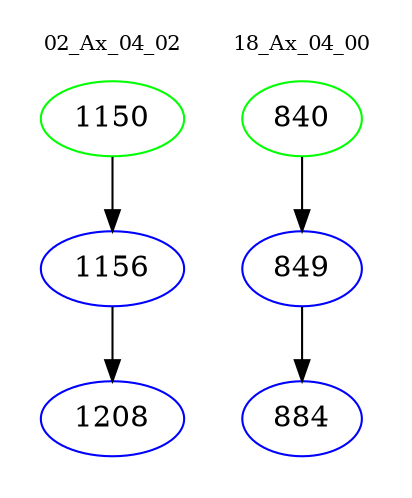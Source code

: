 digraph{
subgraph cluster_0 {
color = white
label = "02_Ax_04_02";
fontsize=10;
T0_1150 [label="1150", color="green"]
T0_1150 -> T0_1156 [color="black"]
T0_1156 [label="1156", color="blue"]
T0_1156 -> T0_1208 [color="black"]
T0_1208 [label="1208", color="blue"]
}
subgraph cluster_1 {
color = white
label = "18_Ax_04_00";
fontsize=10;
T1_840 [label="840", color="green"]
T1_840 -> T1_849 [color="black"]
T1_849 [label="849", color="blue"]
T1_849 -> T1_884 [color="black"]
T1_884 [label="884", color="blue"]
}
}
